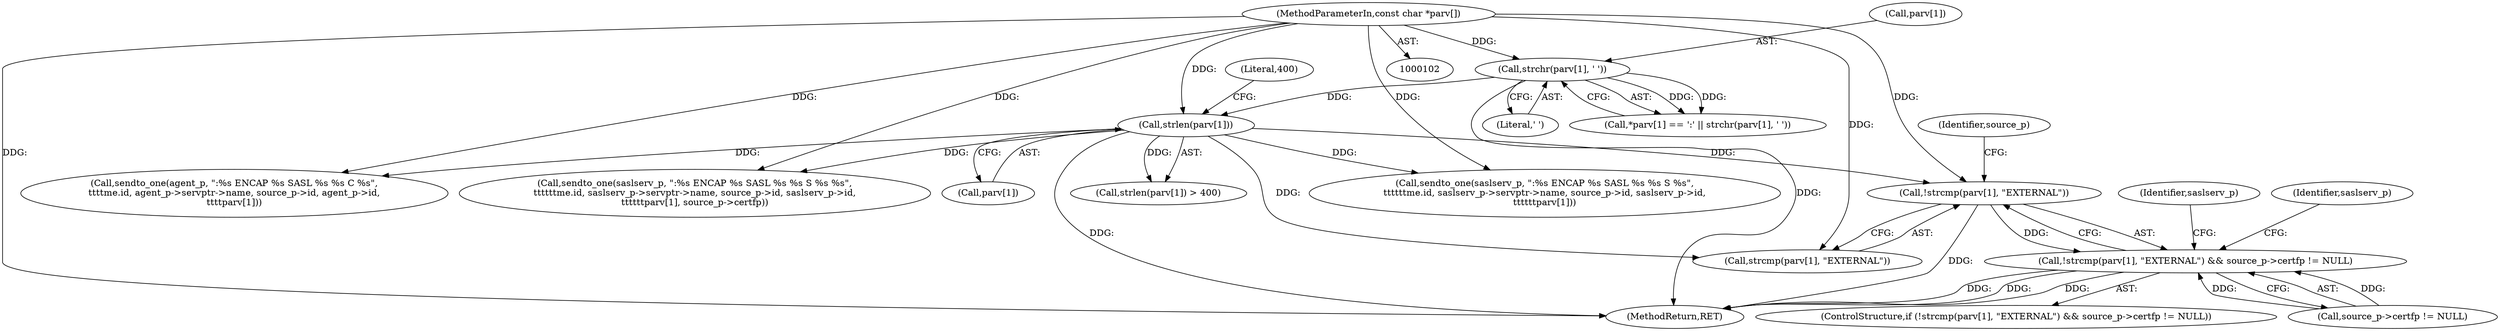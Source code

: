 digraph "0_charybdis_818a3fda944b26d4814132cee14cfda4ea4aa824@API" {
"1000302" [label="(Call,!strcmp(parv[1], \"EXTERNAL\"))"];
"1000216" [label="(Call,strlen(parv[1]))"];
"1000146" [label="(Call,strchr(parv[1], ' '))"];
"1000106" [label="(MethodParameterIn,const char *parv[])"];
"1000301" [label="(Call,!strcmp(parv[1], \"EXTERNAL\") && source_p->certfp != NULL)"];
"1000147" [label="(Call,parv[1])"];
"1000368" [label="(Call,sendto_one(agent_p, \":%s ENCAP %s SASL %s %s C %s\",\n\t\t\t\tme.id, agent_p->servptr->name, source_p->id, agent_p->id,\n\t\t\t\tparv[1]))"];
"1000313" [label="(Call,sendto_one(saslserv_p, \":%s ENCAP %s SASL %s %s S %s %s\",\n\t\t\t\t\t\tme.id, saslserv_p->servptr->name, source_p->id, saslserv_p->id,\n\t\t\t\t\t\tparv[1], source_p->certfp))"];
"1000396" [label="(MethodReturn,RET)"];
"1000216" [label="(Call,strlen(parv[1]))"];
"1000300" [label="(ControlStructure,if (!strcmp(parv[1], \"EXTERNAL\") && source_p->certfp != NULL))"];
"1000314" [label="(Identifier,saslserv_p)"];
"1000215" [label="(Call,strlen(parv[1]) > 400)"];
"1000301" [label="(Call,!strcmp(parv[1], \"EXTERNAL\") && source_p->certfp != NULL)"];
"1000338" [label="(Identifier,saslserv_p)"];
"1000106" [label="(MethodParameterIn,const char *parv[])"];
"1000150" [label="(Literal,' ')"];
"1000139" [label="(Call,*parv[1] == ':' || strchr(parv[1], ' '))"];
"1000146" [label="(Call,strchr(parv[1], ' '))"];
"1000337" [label="(Call,sendto_one(saslserv_p, \":%s ENCAP %s SASL %s %s S %s\",\n\t\t\t\t\t\tme.id, saslserv_p->servptr->name, source_p->id, saslserv_p->id,\n\t\t\t\t\t\tparv[1]))"];
"1000308" [label="(Call,source_p->certfp != NULL)"];
"1000310" [label="(Identifier,source_p)"];
"1000220" [label="(Literal,400)"];
"1000217" [label="(Call,parv[1])"];
"1000303" [label="(Call,strcmp(parv[1], \"EXTERNAL\"))"];
"1000302" [label="(Call,!strcmp(parv[1], \"EXTERNAL\"))"];
"1000302" -> "1000301"  [label="AST: "];
"1000302" -> "1000303"  [label="CFG: "];
"1000303" -> "1000302"  [label="AST: "];
"1000310" -> "1000302"  [label="CFG: "];
"1000301" -> "1000302"  [label="CFG: "];
"1000302" -> "1000396"  [label="DDG: "];
"1000302" -> "1000301"  [label="DDG: "];
"1000216" -> "1000302"  [label="DDG: "];
"1000106" -> "1000302"  [label="DDG: "];
"1000216" -> "1000215"  [label="AST: "];
"1000216" -> "1000217"  [label="CFG: "];
"1000217" -> "1000216"  [label="AST: "];
"1000220" -> "1000216"  [label="CFG: "];
"1000216" -> "1000396"  [label="DDG: "];
"1000216" -> "1000215"  [label="DDG: "];
"1000146" -> "1000216"  [label="DDG: "];
"1000106" -> "1000216"  [label="DDG: "];
"1000216" -> "1000303"  [label="DDG: "];
"1000216" -> "1000313"  [label="DDG: "];
"1000216" -> "1000337"  [label="DDG: "];
"1000216" -> "1000368"  [label="DDG: "];
"1000146" -> "1000139"  [label="AST: "];
"1000146" -> "1000150"  [label="CFG: "];
"1000147" -> "1000146"  [label="AST: "];
"1000150" -> "1000146"  [label="AST: "];
"1000139" -> "1000146"  [label="CFG: "];
"1000146" -> "1000396"  [label="DDG: "];
"1000146" -> "1000139"  [label="DDG: "];
"1000146" -> "1000139"  [label="DDG: "];
"1000106" -> "1000146"  [label="DDG: "];
"1000106" -> "1000102"  [label="AST: "];
"1000106" -> "1000396"  [label="DDG: "];
"1000106" -> "1000303"  [label="DDG: "];
"1000106" -> "1000313"  [label="DDG: "];
"1000106" -> "1000337"  [label="DDG: "];
"1000106" -> "1000368"  [label="DDG: "];
"1000301" -> "1000300"  [label="AST: "];
"1000301" -> "1000308"  [label="CFG: "];
"1000308" -> "1000301"  [label="AST: "];
"1000314" -> "1000301"  [label="CFG: "];
"1000338" -> "1000301"  [label="CFG: "];
"1000301" -> "1000396"  [label="DDG: "];
"1000301" -> "1000396"  [label="DDG: "];
"1000301" -> "1000396"  [label="DDG: "];
"1000308" -> "1000301"  [label="DDG: "];
"1000308" -> "1000301"  [label="DDG: "];
}
